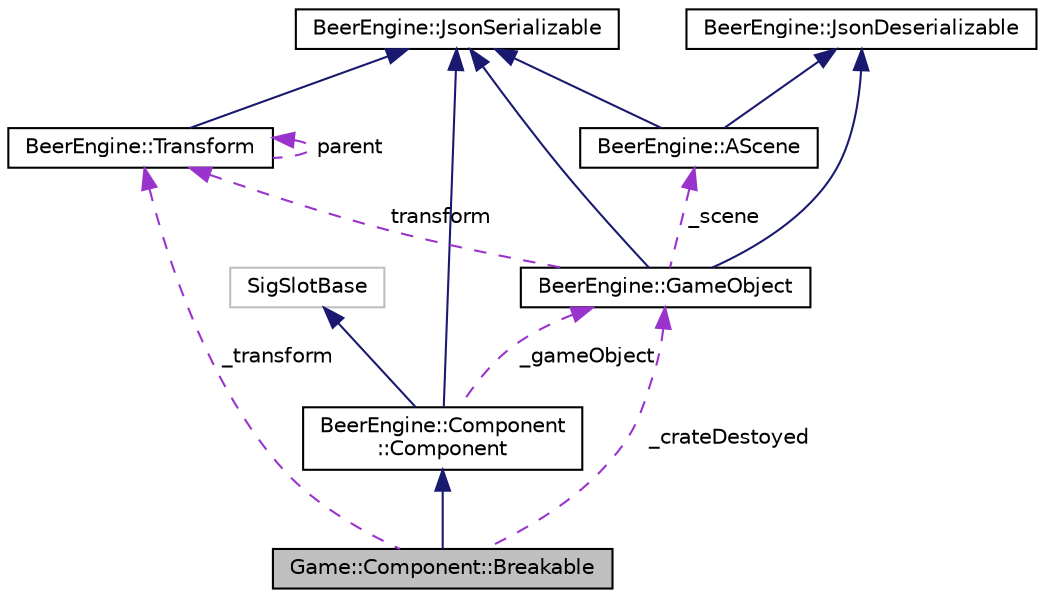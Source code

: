 digraph "Game::Component::Breakable"
{
  edge [fontname="Helvetica",fontsize="10",labelfontname="Helvetica",labelfontsize="10"];
  node [fontname="Helvetica",fontsize="10",shape=record];
  Node4 [label="Game::Component::Breakable",height=0.2,width=0.4,color="black", fillcolor="grey75", style="filled", fontcolor="black"];
  Node5 -> Node4 [dir="back",color="midnightblue",fontsize="10",style="solid"];
  Node5 [label="BeerEngine::Component\l::Component",height=0.2,width=0.4,color="black", fillcolor="white", style="filled",URL="$class_beer_engine_1_1_component_1_1_component.html"];
  Node6 -> Node5 [dir="back",color="midnightblue",fontsize="10",style="solid"];
  Node6 [label="BeerEngine::JsonSerializable",height=0.2,width=0.4,color="black", fillcolor="white", style="filled",URL="$class_beer_engine_1_1_json_serializable.html"];
  Node7 -> Node5 [dir="back",color="midnightblue",fontsize="10",style="solid"];
  Node7 [label="SigSlotBase",height=0.2,width=0.4,color="grey75", fillcolor="white", style="filled"];
  Node8 -> Node5 [dir="back",color="darkorchid3",fontsize="10",style="dashed",label=" _gameObject" ];
  Node8 [label="BeerEngine::GameObject",height=0.2,width=0.4,color="black", fillcolor="white", style="filled",URL="$class_beer_engine_1_1_game_object.html"];
  Node6 -> Node8 [dir="back",color="midnightblue",fontsize="10",style="solid"];
  Node9 -> Node8 [dir="back",color="midnightblue",fontsize="10",style="solid"];
  Node9 [label="BeerEngine::JsonDeserializable",height=0.2,width=0.4,color="black", fillcolor="white", style="filled",URL="$class_beer_engine_1_1_json_deserializable.html"];
  Node10 -> Node8 [dir="back",color="darkorchid3",fontsize="10",style="dashed",label=" transform" ];
  Node10 [label="BeerEngine::Transform",height=0.2,width=0.4,color="black", fillcolor="white", style="filled",URL="$class_beer_engine_1_1_transform.html",tooltip="classe representant la transformation d&#39;un object, position, rotation... "];
  Node6 -> Node10 [dir="back",color="midnightblue",fontsize="10",style="solid"];
  Node10 -> Node10 [dir="back",color="darkorchid3",fontsize="10",style="dashed",label=" parent" ];
  Node11 -> Node8 [dir="back",color="darkorchid3",fontsize="10",style="dashed",label=" _scene" ];
  Node11 [label="BeerEngine::AScene",height=0.2,width=0.4,color="black", fillcolor="white", style="filled",URL="$class_beer_engine_1_1_a_scene.html"];
  Node6 -> Node11 [dir="back",color="midnightblue",fontsize="10",style="solid"];
  Node9 -> Node11 [dir="back",color="midnightblue",fontsize="10",style="solid"];
  Node10 -> Node4 [dir="back",color="darkorchid3",fontsize="10",style="dashed",label=" _transform" ];
  Node8 -> Node4 [dir="back",color="darkorchid3",fontsize="10",style="dashed",label=" _crateDestoyed" ];
}
